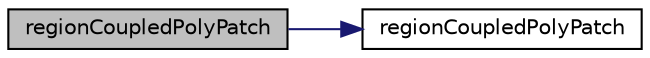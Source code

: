 digraph "regionCoupledPolyPatch"
{
  bgcolor="transparent";
  edge [fontname="Helvetica",fontsize="10",labelfontname="Helvetica",labelfontsize="10"];
  node [fontname="Helvetica",fontsize="10",shape=record];
  rankdir="LR";
  Node11 [label="regionCoupledPolyPatch",height=0.2,width=0.4,color="black", fillcolor="grey75", style="filled", fontcolor="black"];
  Node11 -> Node12 [color="midnightblue",fontsize="10",style="solid",fontname="Helvetica"];
  Node12 [label="regionCoupledPolyPatch",height=0.2,width=0.4,color="black",URL="$a26317.html#abc60d159f6fee3ba4af4809466125691",tooltip="Construct from (base couped patch) components. "];
}

